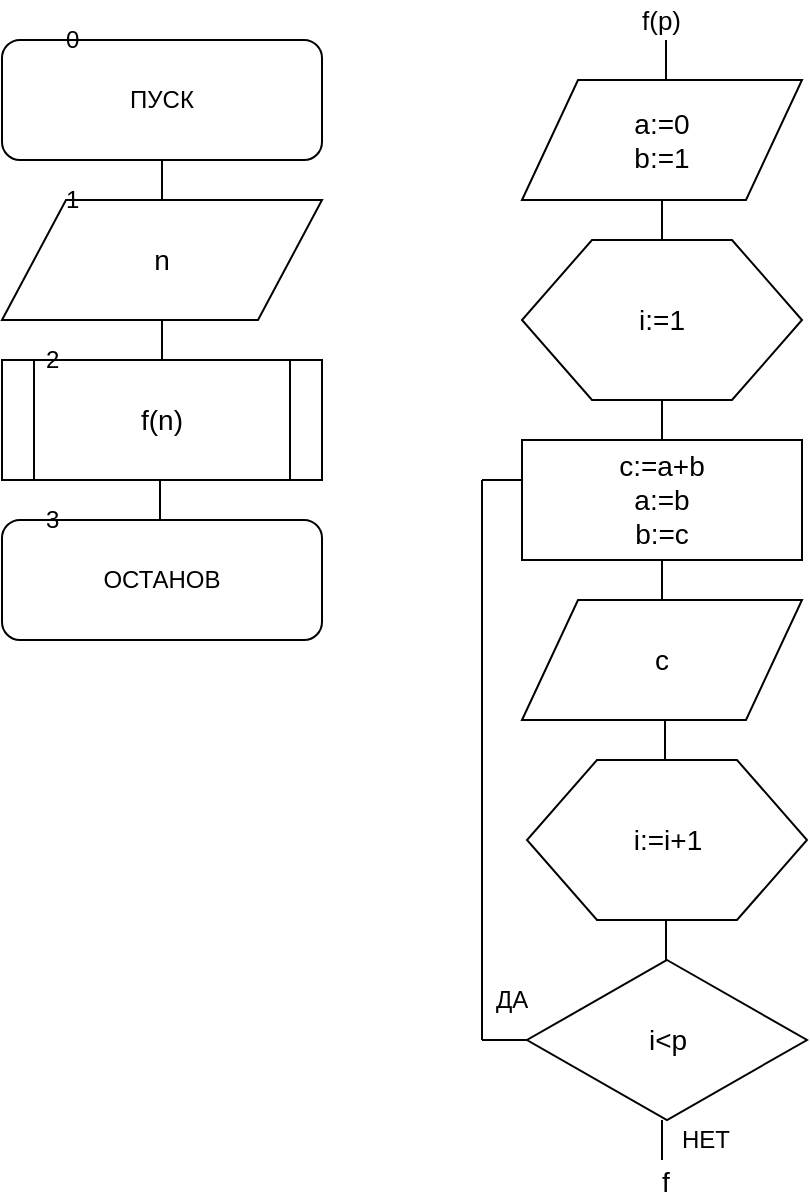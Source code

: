 <mxfile version="12.2.6" type="device" pages="1"><diagram id="YD9trHRCuw192dCm0fEL" name="Page-1"><mxGraphModel dx="1005" dy="595" grid="1" gridSize="10" guides="1" tooltips="1" connect="1" arrows="1" fold="1" page="1" pageScale="1" pageWidth="827" pageHeight="1169" math="0" shadow="0"><root><mxCell id="0"/><mxCell id="1" parent="0"/><mxCell id="0AgeN-UuM2Ns5UaMiUDQ-5" value="" style="endArrow=none;html=1;entryX=0.5;entryY=1;entryDx=0;entryDy=0;exitX=0.5;exitY=1;exitDx=0;exitDy=0;" edge="1" parent="1" source="_FEIFCfi7YCkvaHzon0o-19" target="_FEIFCfi7YCkvaHzon0o-13"><mxGeometry width="50" height="50" relative="1" as="geometry"><mxPoint x="390" y="150" as="sourcePoint"/><mxPoint x="440" y="100" as="targetPoint"/></mxGeometry></mxCell><mxCell id="_FEIFCfi7YCkvaHzon0o-1" value="ПУСК" style="rounded=1;whiteSpace=wrap;html=1;" parent="1" vertex="1"><mxGeometry x="80" y="20" width="160" height="60" as="geometry"/></mxCell><mxCell id="_FEIFCfi7YCkvaHzon0o-2" value="&lt;font style=&quot;font-size: 14px&quot;&gt;n&lt;/font&gt;" style="shape=parallelogram;perimeter=parallelogramPerimeter;whiteSpace=wrap;html=1;" parent="1" vertex="1"><mxGeometry x="80" y="100" width="160" height="60" as="geometry"/></mxCell><mxCell id="_FEIFCfi7YCkvaHzon0o-3" value="&lt;font style=&quot;font-size: 14px&quot;&gt;f(n)&lt;/font&gt;" style="shape=process;whiteSpace=wrap;html=1;backgroundOutline=1;" parent="1" vertex="1"><mxGeometry x="80" y="180" width="160" height="60" as="geometry"/></mxCell><mxCell id="_FEIFCfi7YCkvaHzon0o-4" value="ОСТАНОВ" style="rounded=1;whiteSpace=wrap;html=1;" parent="1" vertex="1"><mxGeometry x="80" y="260" width="160" height="60" as="geometry"/></mxCell><mxCell id="_FEIFCfi7YCkvaHzon0o-5" value="0" style="text;html=1;resizable=0;points=[];autosize=1;align=left;verticalAlign=top;spacingTop=-4;" parent="1" vertex="1"><mxGeometry x="110" y="10" width="20" height="20" as="geometry"/></mxCell><mxCell id="_FEIFCfi7YCkvaHzon0o-6" value="1" style="text;html=1;resizable=0;points=[];autosize=1;align=left;verticalAlign=top;spacingTop=-4;" parent="1" vertex="1"><mxGeometry x="110" y="90" width="20" height="20" as="geometry"/></mxCell><mxCell id="_FEIFCfi7YCkvaHzon0o-7" value="2" style="text;html=1;resizable=0;points=[];autosize=1;align=left;verticalAlign=top;spacingTop=-4;" parent="1" vertex="1"><mxGeometry x="100" y="170" width="20" height="20" as="geometry"/></mxCell><mxCell id="_FEIFCfi7YCkvaHzon0o-8" value="3" style="text;html=1;resizable=0;points=[];autosize=1;align=left;verticalAlign=top;spacingTop=-4;" parent="1" vertex="1"><mxGeometry x="100" y="250" width="20" height="20" as="geometry"/></mxCell><mxCell id="_FEIFCfi7YCkvaHzon0o-9" value="" style="endArrow=none;html=1;entryX=0.5;entryY=1;entryDx=0;entryDy=0;exitX=0.5;exitY=0;exitDx=0;exitDy=0;" parent="1" source="_FEIFCfi7YCkvaHzon0o-2" target="_FEIFCfi7YCkvaHzon0o-1" edge="1"><mxGeometry width="50" height="50" relative="1" as="geometry"><mxPoint x="80" y="390" as="sourcePoint"/><mxPoint x="130" y="340" as="targetPoint"/></mxGeometry></mxCell><mxCell id="_FEIFCfi7YCkvaHzon0o-10" value="" style="endArrow=none;html=1;entryX=0.5;entryY=1;entryDx=0;entryDy=0;exitX=0.5;exitY=0;exitDx=0;exitDy=0;" parent="1" edge="1"><mxGeometry width="50" height="50" relative="1" as="geometry"><mxPoint x="160" y="180" as="sourcePoint"/><mxPoint x="160" y="160" as="targetPoint"/></mxGeometry></mxCell><mxCell id="_FEIFCfi7YCkvaHzon0o-11" value="" style="endArrow=none;html=1;entryX=0.5;entryY=1;entryDx=0;entryDy=0;exitX=0.5;exitY=0;exitDx=0;exitDy=0;" parent="1" edge="1"><mxGeometry width="50" height="50" relative="1" as="geometry"><mxPoint x="159" y="260" as="sourcePoint"/><mxPoint x="159" y="240" as="targetPoint"/></mxGeometry></mxCell><mxCell id="_FEIFCfi7YCkvaHzon0o-12" value="" style="endArrow=none;html=1;entryX=0.5;entryY=1;entryDx=0;entryDy=0;exitX=0.5;exitY=0;exitDx=0;exitDy=0;" parent="1" edge="1"><mxGeometry width="50" height="50" relative="1" as="geometry"><mxPoint x="412" y="40" as="sourcePoint"/><mxPoint x="412" y="20" as="targetPoint"/></mxGeometry></mxCell><mxCell id="_FEIFCfi7YCkvaHzon0o-13" value="&lt;div style=&quot;font-size: 14px&quot;&gt;&lt;font style=&quot;font-size: 14px&quot;&gt;a:=0&lt;/font&gt;&lt;/div&gt;&lt;div style=&quot;font-size: 14px&quot;&gt;&lt;font style=&quot;font-size: 14px&quot;&gt;b:=1&lt;/font&gt;&lt;/div&gt;" style="shape=parallelogram;perimeter=parallelogramPerimeter;whiteSpace=wrap;html=1;" parent="1" vertex="1"><mxGeometry x="340" y="40" width="140" height="60" as="geometry"/></mxCell><mxCell id="_FEIFCfi7YCkvaHzon0o-15" value="&lt;font style=&quot;font-size: 14px&quot;&gt;i:=1&lt;/font&gt;" style="shape=hexagon;perimeter=hexagonPerimeter2;whiteSpace=wrap;html=1;" parent="1" vertex="1"><mxGeometry x="340" y="120" width="140" height="80" as="geometry"/></mxCell><mxCell id="_FEIFCfi7YCkvaHzon0o-16" value="&lt;div style=&quot;font-size: 14px&quot;&gt;&lt;font style=&quot;font-size: 14px&quot;&gt;c:=a+b&lt;/font&gt;&lt;/div&gt;&lt;div style=&quot;font-size: 14px&quot;&gt;&lt;font style=&quot;font-size: 14px&quot;&gt;a:=b&lt;/font&gt;&lt;/div&gt;&lt;div style=&quot;font-size: 14px&quot;&gt;&lt;font style=&quot;font-size: 14px&quot;&gt;b:=c&lt;/font&gt;&lt;/div&gt;" style="rounded=0;whiteSpace=wrap;html=1;" parent="1" vertex="1"><mxGeometry x="340" y="220" width="140" height="60" as="geometry"/></mxCell><mxCell id="_FEIFCfi7YCkvaHzon0o-17" value="&lt;font style=&quot;font-size: 14px&quot;&gt;i:=i+1&lt;/font&gt;" style="shape=hexagon;perimeter=hexagonPerimeter2;whiteSpace=wrap;html=1;" parent="1" vertex="1"><mxGeometry x="342.5" y="380" width="140" height="80" as="geometry"/></mxCell><mxCell id="_FEIFCfi7YCkvaHzon0o-18" value="&lt;font style=&quot;font-size: 14px&quot;&gt;i&amp;lt;p&lt;/font&gt;" style="rhombus;whiteSpace=wrap;html=1;" parent="1" vertex="1"><mxGeometry x="342.5" y="480" width="140" height="80" as="geometry"/></mxCell><mxCell id="_FEIFCfi7YCkvaHzon0o-19" value="&lt;font style=&quot;font-size: 14px&quot;&gt;c&lt;/font&gt;" style="shape=parallelogram;perimeter=parallelogramPerimeter;whiteSpace=wrap;html=1;" parent="1" vertex="1"><mxGeometry x="340" y="300" width="140" height="60" as="geometry"/></mxCell><mxCell id="_FEIFCfi7YCkvaHzon0o-26" value="" style="endArrow=none;html=1;entryX=0.5;entryY=1;entryDx=0;entryDy=0;exitX=0.5;exitY=0;exitDx=0;exitDy=0;" parent="1" edge="1"><mxGeometry width="50" height="50" relative="1" as="geometry"><mxPoint x="411.5" y="380" as="sourcePoint"/><mxPoint x="411.5" y="360" as="targetPoint"/></mxGeometry></mxCell><mxCell id="_FEIFCfi7YCkvaHzon0o-27" value="" style="endArrow=none;html=1;entryX=0.5;entryY=1;entryDx=0;entryDy=0;exitX=0.5;exitY=0;exitDx=0;exitDy=0;" parent="1" edge="1"><mxGeometry width="50" height="50" relative="1" as="geometry"><mxPoint x="412" y="480" as="sourcePoint"/><mxPoint x="412" y="460" as="targetPoint"/></mxGeometry></mxCell><mxCell id="_FEIFCfi7YCkvaHzon0o-28" value="" style="endArrow=none;html=1;entryX=0.5;entryY=1;entryDx=0;entryDy=0;exitX=0.5;exitY=0;exitDx=0;exitDy=0;" parent="1" edge="1"><mxGeometry width="50" height="50" relative="1" as="geometry"><mxPoint x="410" y="580" as="sourcePoint"/><mxPoint x="410" y="560" as="targetPoint"/></mxGeometry></mxCell><mxCell id="_FEIFCfi7YCkvaHzon0o-29" value="&lt;font style=&quot;font-size: 13px&quot;&gt;f(p)&lt;/font&gt;" style="text;html=1;resizable=0;points=[];autosize=1;align=left;verticalAlign=top;spacingTop=-4;" parent="1" vertex="1"><mxGeometry x="398" width="40" height="20" as="geometry"/></mxCell><mxCell id="_FEIFCfi7YCkvaHzon0o-30" value="&lt;font style=&quot;font-size: 14px&quot;&gt;f&lt;/font&gt;" style="text;html=1;resizable=0;points=[];autosize=1;align=left;verticalAlign=top;spacingTop=-4;" parent="1" vertex="1"><mxGeometry x="408" y="580" width="20" height="20" as="geometry"/></mxCell><mxCell id="_FEIFCfi7YCkvaHzon0o-31" value="" style="endArrow=none;html=1;exitX=0;exitY=0.5;exitDx=0;exitDy=0;" parent="1" edge="1" source="_FEIFCfi7YCkvaHzon0o-18"><mxGeometry width="50" height="50" relative="1" as="geometry"><mxPoint x="320" y="440" as="sourcePoint"/><mxPoint x="320" y="520" as="targetPoint"/></mxGeometry></mxCell><mxCell id="_FEIFCfi7YCkvaHzon0o-32" value="" style="endArrow=none;html=1;" parent="1" edge="1"><mxGeometry width="50" height="50" relative="1" as="geometry"><mxPoint x="320" y="240" as="sourcePoint"/><mxPoint x="320" y="520" as="targetPoint"/></mxGeometry></mxCell><mxCell id="_FEIFCfi7YCkvaHzon0o-33" value="" style="endArrow=none;html=1;" parent="1" edge="1"><mxGeometry width="50" height="50" relative="1" as="geometry"><mxPoint x="340" y="240" as="sourcePoint"/><mxPoint x="320" y="240" as="targetPoint"/></mxGeometry></mxCell><mxCell id="_FEIFCfi7YCkvaHzon0o-34" value="ДА" style="text;html=1;resizable=0;points=[];autosize=1;align=left;verticalAlign=top;spacingTop=-4;" parent="1" vertex="1"><mxGeometry x="325" y="490" width="30" height="20" as="geometry"/></mxCell><mxCell id="_FEIFCfi7YCkvaHzon0o-35" value="НЕТ" style="text;html=1;resizable=0;points=[];autosize=1;align=left;verticalAlign=top;spacingTop=-4;" parent="1" vertex="1"><mxGeometry x="418" y="560" width="40" height="20" as="geometry"/></mxCell></root></mxGraphModel></diagram></mxfile>